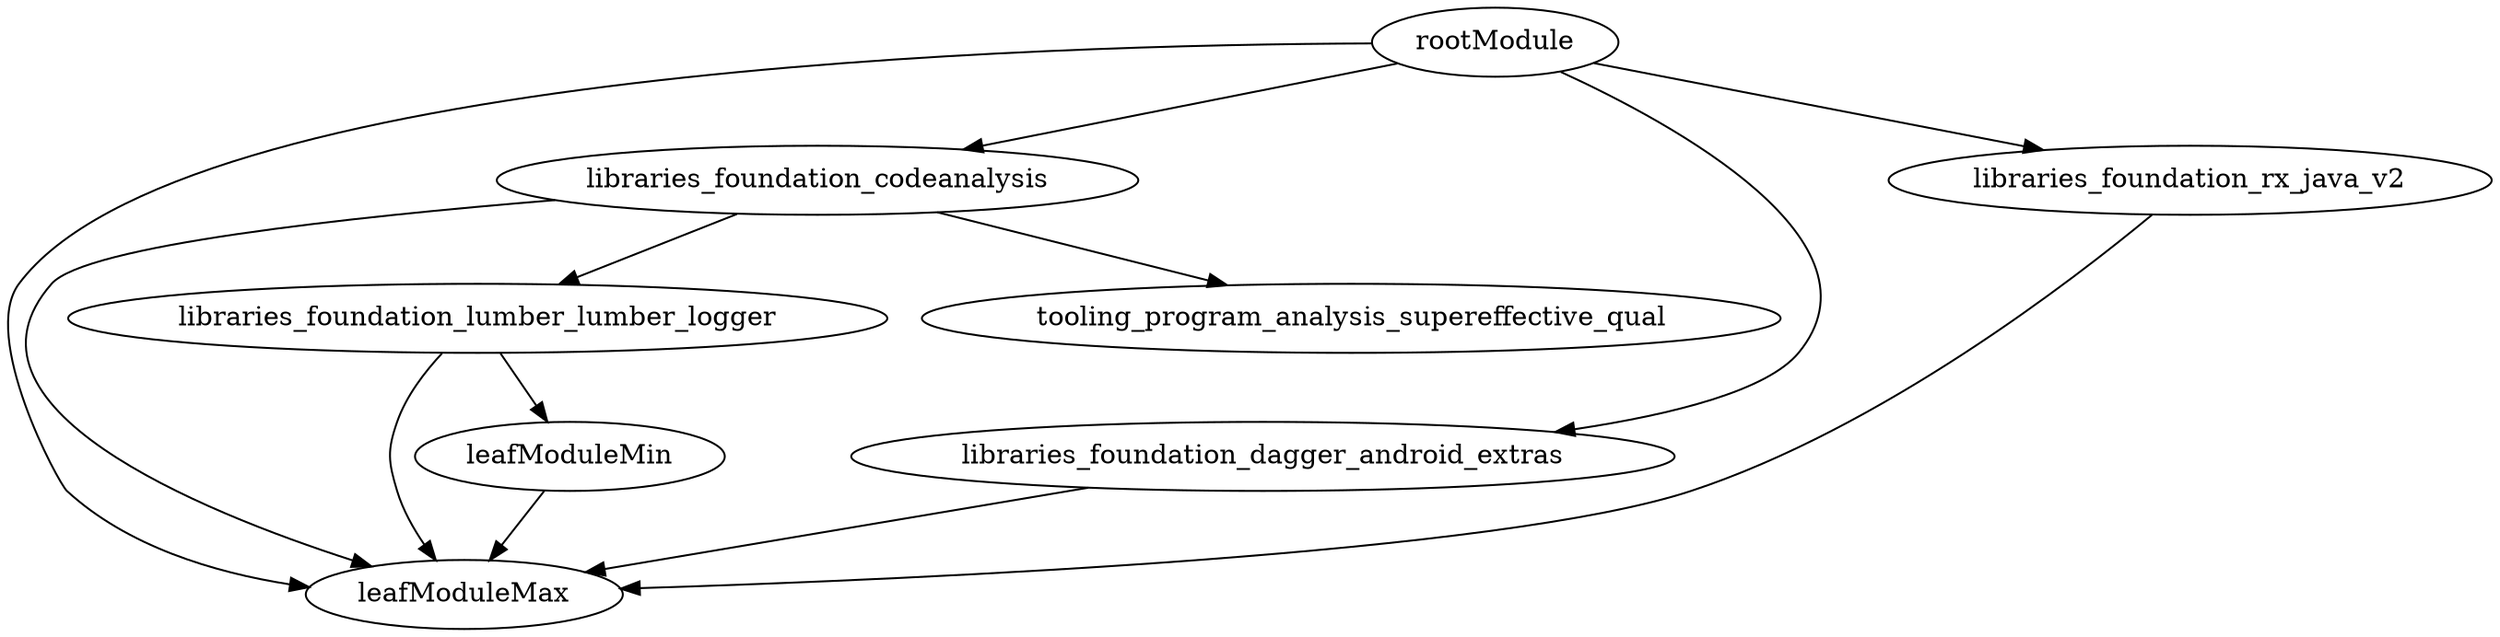 digraph libraries_foundation_rib_rib_base {
  rootModule -> leafModuleMax, libraries_foundation_codeanalysis, libraries_foundation_dagger_android_extras, libraries_foundation_rx_java_v2;
  libraries_foundation_dagger_android_extras -> leafModuleMax;
  libraries_foundation_lumber_lumber_logger -> leafModuleMax, leafModuleMin;
  libraries_foundation_rx_java_v2 -> leafModuleMax;
  libraries_foundation_codeanalysis -> leafModuleMax, libraries_foundation_lumber_lumber_logger, tooling_program_analysis_supereffective_qual;
  leafModuleMin -> leafModuleMax;
  leafModuleMax;
  tooling_program_analysis_supereffective_qual;
}